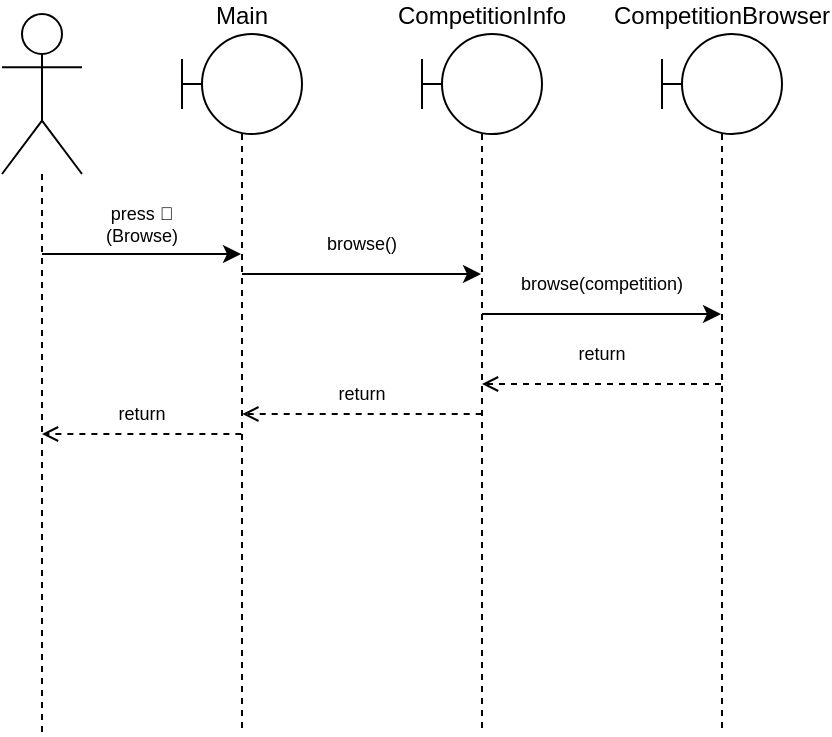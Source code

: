<mxfile version="15.8.4" type="google"><diagram id="iGpQIqDRWb7dmCpwRCk1" name="Page-1"><mxGraphModel dx="483" dy="501" grid="1" gridSize="10" guides="1" tooltips="1" connect="1" arrows="1" fold="1" page="1" pageScale="1" pageWidth="850" pageHeight="1100" math="0" shadow="0"><root><mxCell id="0"/><mxCell id="1" parent="0"/><mxCell id="XHqsdwqyLgfnmdnkUEGP-7" style="edgeStyle=orthogonalEdgeStyle;rounded=0;orthogonalLoop=1;jettySize=auto;html=1;" edge="1" parent="1" source="XHqsdwqyLgfnmdnkUEGP-1" target="XHqsdwqyLgfnmdnkUEGP-2"><mxGeometry relative="1" as="geometry"><Array as="points"><mxPoint x="190" y="240"/><mxPoint x="190" y="240"/></Array></mxGeometry></mxCell><mxCell id="XHqsdwqyLgfnmdnkUEGP-1" value="" style="shape=umlLifeline;participant=umlActor;perimeter=lifelinePerimeter;whiteSpace=wrap;html=1;container=1;collapsible=0;recursiveResize=0;verticalAlign=top;spacingTop=36;outlineConnect=0;size=80;" vertex="1" parent="1"><mxGeometry x="120" y="120" width="40" height="360" as="geometry"/></mxCell><mxCell id="XHqsdwqyLgfnmdnkUEGP-20" style="edgeStyle=orthogonalEdgeStyle;rounded=0;orthogonalLoop=1;jettySize=auto;html=1;fontSize=9;dashed=1;endArrow=open;endFill=0;" edge="1" parent="XHqsdwqyLgfnmdnkUEGP-1"><mxGeometry relative="1" as="geometry"><mxPoint x="119.69" y="210" as="sourcePoint"/><mxPoint x="20" y="210" as="targetPoint"/></mxGeometry></mxCell><mxCell id="XHqsdwqyLgfnmdnkUEGP-2" value="Main" style="shape=umlLifeline;participant=umlBoundary;perimeter=lifelinePerimeter;whiteSpace=wrap;html=1;container=1;collapsible=0;recursiveResize=0;verticalAlign=bottom;spacingTop=36;outlineConnect=0;size=50;labelPosition=center;verticalLabelPosition=top;align=center;" vertex="1" parent="1"><mxGeometry x="210" y="130" width="60" height="350" as="geometry"/></mxCell><mxCell id="XHqsdwqyLgfnmdnkUEGP-3" value="CompetitionInfo&lt;br&gt;" style="shape=umlLifeline;participant=umlBoundary;perimeter=lifelinePerimeter;whiteSpace=wrap;html=1;container=1;collapsible=0;recursiveResize=0;verticalAlign=bottom;spacingTop=36;outlineConnect=0;size=50;labelPosition=center;verticalLabelPosition=top;align=center;" vertex="1" parent="1"><mxGeometry x="330" y="130" width="60" height="350" as="geometry"/></mxCell><mxCell id="XHqsdwqyLgfnmdnkUEGP-9" value="press&amp;nbsp;🍳&lt;br&gt;(Browse)" style="text;html=1;strokeColor=none;fillColor=none;align=center;verticalAlign=middle;whiteSpace=wrap;rounded=0;fontSize=9;" vertex="1" parent="1"><mxGeometry x="160" y="210" width="60" height="30" as="geometry"/></mxCell><mxCell id="XHqsdwqyLgfnmdnkUEGP-10" style="edgeStyle=orthogonalEdgeStyle;rounded=0;orthogonalLoop=1;jettySize=auto;html=1;" edge="1" parent="1" target="XHqsdwqyLgfnmdnkUEGP-3"><mxGeometry relative="1" as="geometry"><mxPoint x="240.0" y="250" as="sourcePoint"/><mxPoint x="339.69" y="250" as="targetPoint"/><Array as="points"><mxPoint x="320" y="250"/><mxPoint x="320" y="250"/></Array></mxGeometry></mxCell><mxCell id="XHqsdwqyLgfnmdnkUEGP-12" value="browse()" style="text;html=1;strokeColor=none;fillColor=none;align=center;verticalAlign=middle;whiteSpace=wrap;rounded=0;fontSize=9;" vertex="1" parent="1"><mxGeometry x="270" y="220" width="60" height="30" as="geometry"/></mxCell><mxCell id="XHqsdwqyLgfnmdnkUEGP-18" style="edgeStyle=orthogonalEdgeStyle;rounded=0;orthogonalLoop=1;jettySize=auto;html=1;fontSize=9;dashed=1;endArrow=open;endFill=0;" edge="1" parent="1" source="XHqsdwqyLgfnmdnkUEGP-14" target="XHqsdwqyLgfnmdnkUEGP-3"><mxGeometry relative="1" as="geometry"/></mxCell><mxCell id="XHqsdwqyLgfnmdnkUEGP-14" value="CompetitionBrowser" style="shape=umlLifeline;participant=umlBoundary;perimeter=lifelinePerimeter;whiteSpace=wrap;html=1;container=1;collapsible=0;recursiveResize=0;verticalAlign=bottom;spacingTop=36;outlineConnect=0;size=50;labelPosition=center;verticalLabelPosition=top;align=center;" vertex="1" parent="1"><mxGeometry x="450" y="130" width="60" height="350" as="geometry"/></mxCell><mxCell id="XHqsdwqyLgfnmdnkUEGP-15" style="edgeStyle=orthogonalEdgeStyle;rounded=0;orthogonalLoop=1;jettySize=auto;html=1;" edge="1" parent="1"><mxGeometry relative="1" as="geometry"><mxPoint x="360.0" y="270" as="sourcePoint"/><mxPoint x="479.5" y="270" as="targetPoint"/><Array as="points"><mxPoint x="440" y="270"/><mxPoint x="440" y="270"/></Array></mxGeometry></mxCell><mxCell id="XHqsdwqyLgfnmdnkUEGP-16" value="browse(competition)" style="text;html=1;strokeColor=none;fillColor=none;align=center;verticalAlign=middle;whiteSpace=wrap;rounded=0;fontSize=9;" vertex="1" parent="1"><mxGeometry x="390" y="240" width="60" height="30" as="geometry"/></mxCell><mxCell id="XHqsdwqyLgfnmdnkUEGP-19" style="edgeStyle=orthogonalEdgeStyle;rounded=0;orthogonalLoop=1;jettySize=auto;html=1;fontSize=9;dashed=1;endArrow=open;endFill=0;" edge="1" parent="1"><mxGeometry relative="1" as="geometry"><mxPoint x="359.84" y="320" as="sourcePoint"/><mxPoint x="240.15" y="320" as="targetPoint"/></mxGeometry></mxCell><mxCell id="XHqsdwqyLgfnmdnkUEGP-21" value="return" style="text;html=1;strokeColor=none;fillColor=none;align=center;verticalAlign=middle;whiteSpace=wrap;rounded=0;fontSize=9;" vertex="1" parent="1"><mxGeometry x="390" y="280" width="60" height="20" as="geometry"/></mxCell><mxCell id="XHqsdwqyLgfnmdnkUEGP-22" value="return" style="text;html=1;strokeColor=none;fillColor=none;align=center;verticalAlign=middle;whiteSpace=wrap;rounded=0;fontSize=9;" vertex="1" parent="1"><mxGeometry x="270" y="300" width="60" height="20" as="geometry"/></mxCell><mxCell id="XHqsdwqyLgfnmdnkUEGP-24" value="return" style="text;html=1;strokeColor=none;fillColor=none;align=center;verticalAlign=middle;whiteSpace=wrap;rounded=0;fontSize=9;" vertex="1" parent="1"><mxGeometry x="160" y="310" width="60" height="20" as="geometry"/></mxCell></root></mxGraphModel></diagram></mxfile>